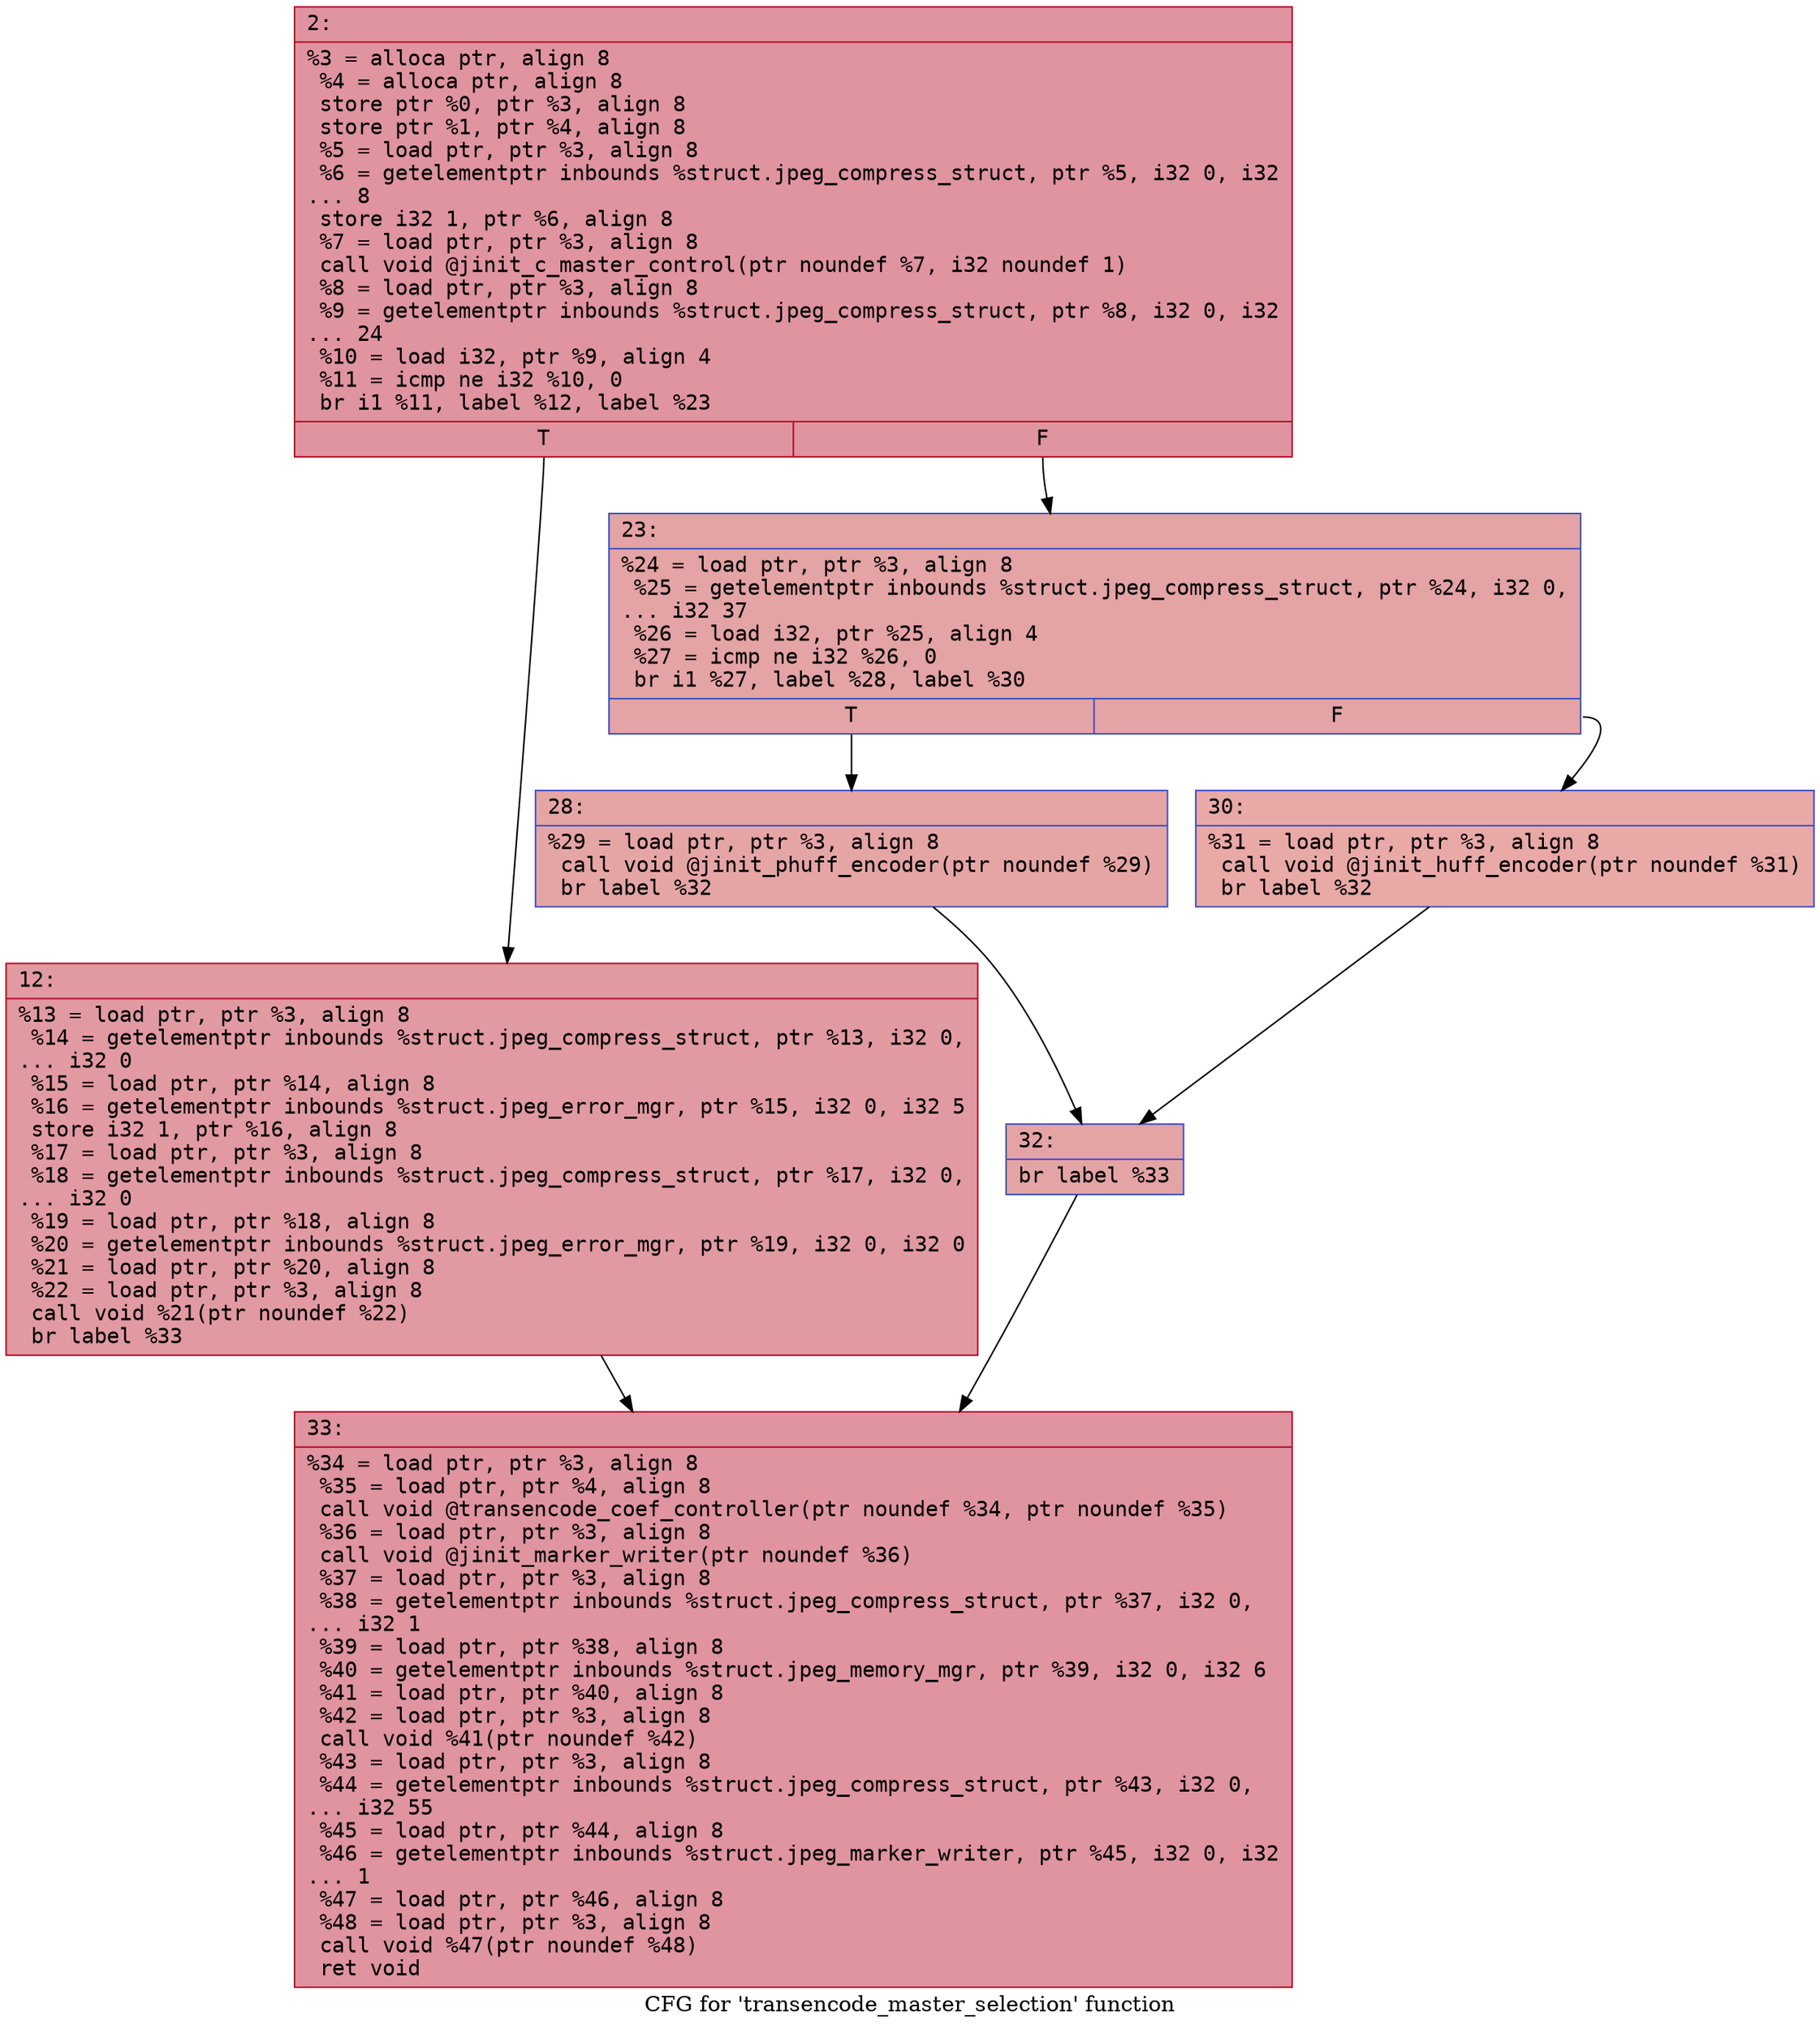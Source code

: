digraph "CFG for 'transencode_master_selection' function" {
	label="CFG for 'transencode_master_selection' function";

	Node0x600003596300 [shape=record,color="#b70d28ff", style=filled, fillcolor="#b70d2870" fontname="Courier",label="{2:\l|  %3 = alloca ptr, align 8\l  %4 = alloca ptr, align 8\l  store ptr %0, ptr %3, align 8\l  store ptr %1, ptr %4, align 8\l  %5 = load ptr, ptr %3, align 8\l  %6 = getelementptr inbounds %struct.jpeg_compress_struct, ptr %5, i32 0, i32\l... 8\l  store i32 1, ptr %6, align 8\l  %7 = load ptr, ptr %3, align 8\l  call void @jinit_c_master_control(ptr noundef %7, i32 noundef 1)\l  %8 = load ptr, ptr %3, align 8\l  %9 = getelementptr inbounds %struct.jpeg_compress_struct, ptr %8, i32 0, i32\l... 24\l  %10 = load i32, ptr %9, align 4\l  %11 = icmp ne i32 %10, 0\l  br i1 %11, label %12, label %23\l|{<s0>T|<s1>F}}"];
	Node0x600003596300:s0 -> Node0x600003596350[tooltip="2 -> 12\nProbability 62.50%" ];
	Node0x600003596300:s1 -> Node0x6000035963a0[tooltip="2 -> 23\nProbability 37.50%" ];
	Node0x600003596350 [shape=record,color="#b70d28ff", style=filled, fillcolor="#bb1b2c70" fontname="Courier",label="{12:\l|  %13 = load ptr, ptr %3, align 8\l  %14 = getelementptr inbounds %struct.jpeg_compress_struct, ptr %13, i32 0,\l... i32 0\l  %15 = load ptr, ptr %14, align 8\l  %16 = getelementptr inbounds %struct.jpeg_error_mgr, ptr %15, i32 0, i32 5\l  store i32 1, ptr %16, align 8\l  %17 = load ptr, ptr %3, align 8\l  %18 = getelementptr inbounds %struct.jpeg_compress_struct, ptr %17, i32 0,\l... i32 0\l  %19 = load ptr, ptr %18, align 8\l  %20 = getelementptr inbounds %struct.jpeg_error_mgr, ptr %19, i32 0, i32 0\l  %21 = load ptr, ptr %20, align 8\l  %22 = load ptr, ptr %3, align 8\l  call void %21(ptr noundef %22)\l  br label %33\l}"];
	Node0x600003596350 -> Node0x6000035964e0[tooltip="12 -> 33\nProbability 100.00%" ];
	Node0x6000035963a0 [shape=record,color="#3d50c3ff", style=filled, fillcolor="#c32e3170" fontname="Courier",label="{23:\l|  %24 = load ptr, ptr %3, align 8\l  %25 = getelementptr inbounds %struct.jpeg_compress_struct, ptr %24, i32 0,\l... i32 37\l  %26 = load i32, ptr %25, align 4\l  %27 = icmp ne i32 %26, 0\l  br i1 %27, label %28, label %30\l|{<s0>T|<s1>F}}"];
	Node0x6000035963a0:s0 -> Node0x6000035963f0[tooltip="23 -> 28\nProbability 62.50%" ];
	Node0x6000035963a0:s1 -> Node0x600003596440[tooltip="23 -> 30\nProbability 37.50%" ];
	Node0x6000035963f0 [shape=record,color="#3d50c3ff", style=filled, fillcolor="#c5333470" fontname="Courier",label="{28:\l|  %29 = load ptr, ptr %3, align 8\l  call void @jinit_phuff_encoder(ptr noundef %29)\l  br label %32\l}"];
	Node0x6000035963f0 -> Node0x600003596490[tooltip="28 -> 32\nProbability 100.00%" ];
	Node0x600003596440 [shape=record,color="#3d50c3ff", style=filled, fillcolor="#ca3b3770" fontname="Courier",label="{30:\l|  %31 = load ptr, ptr %3, align 8\l  call void @jinit_huff_encoder(ptr noundef %31)\l  br label %32\l}"];
	Node0x600003596440 -> Node0x600003596490[tooltip="30 -> 32\nProbability 100.00%" ];
	Node0x600003596490 [shape=record,color="#3d50c3ff", style=filled, fillcolor="#c32e3170" fontname="Courier",label="{32:\l|  br label %33\l}"];
	Node0x600003596490 -> Node0x6000035964e0[tooltip="32 -> 33\nProbability 100.00%" ];
	Node0x6000035964e0 [shape=record,color="#b70d28ff", style=filled, fillcolor="#b70d2870" fontname="Courier",label="{33:\l|  %34 = load ptr, ptr %3, align 8\l  %35 = load ptr, ptr %4, align 8\l  call void @transencode_coef_controller(ptr noundef %34, ptr noundef %35)\l  %36 = load ptr, ptr %3, align 8\l  call void @jinit_marker_writer(ptr noundef %36)\l  %37 = load ptr, ptr %3, align 8\l  %38 = getelementptr inbounds %struct.jpeg_compress_struct, ptr %37, i32 0,\l... i32 1\l  %39 = load ptr, ptr %38, align 8\l  %40 = getelementptr inbounds %struct.jpeg_memory_mgr, ptr %39, i32 0, i32 6\l  %41 = load ptr, ptr %40, align 8\l  %42 = load ptr, ptr %3, align 8\l  call void %41(ptr noundef %42)\l  %43 = load ptr, ptr %3, align 8\l  %44 = getelementptr inbounds %struct.jpeg_compress_struct, ptr %43, i32 0,\l... i32 55\l  %45 = load ptr, ptr %44, align 8\l  %46 = getelementptr inbounds %struct.jpeg_marker_writer, ptr %45, i32 0, i32\l... 1\l  %47 = load ptr, ptr %46, align 8\l  %48 = load ptr, ptr %3, align 8\l  call void %47(ptr noundef %48)\l  ret void\l}"];
}
